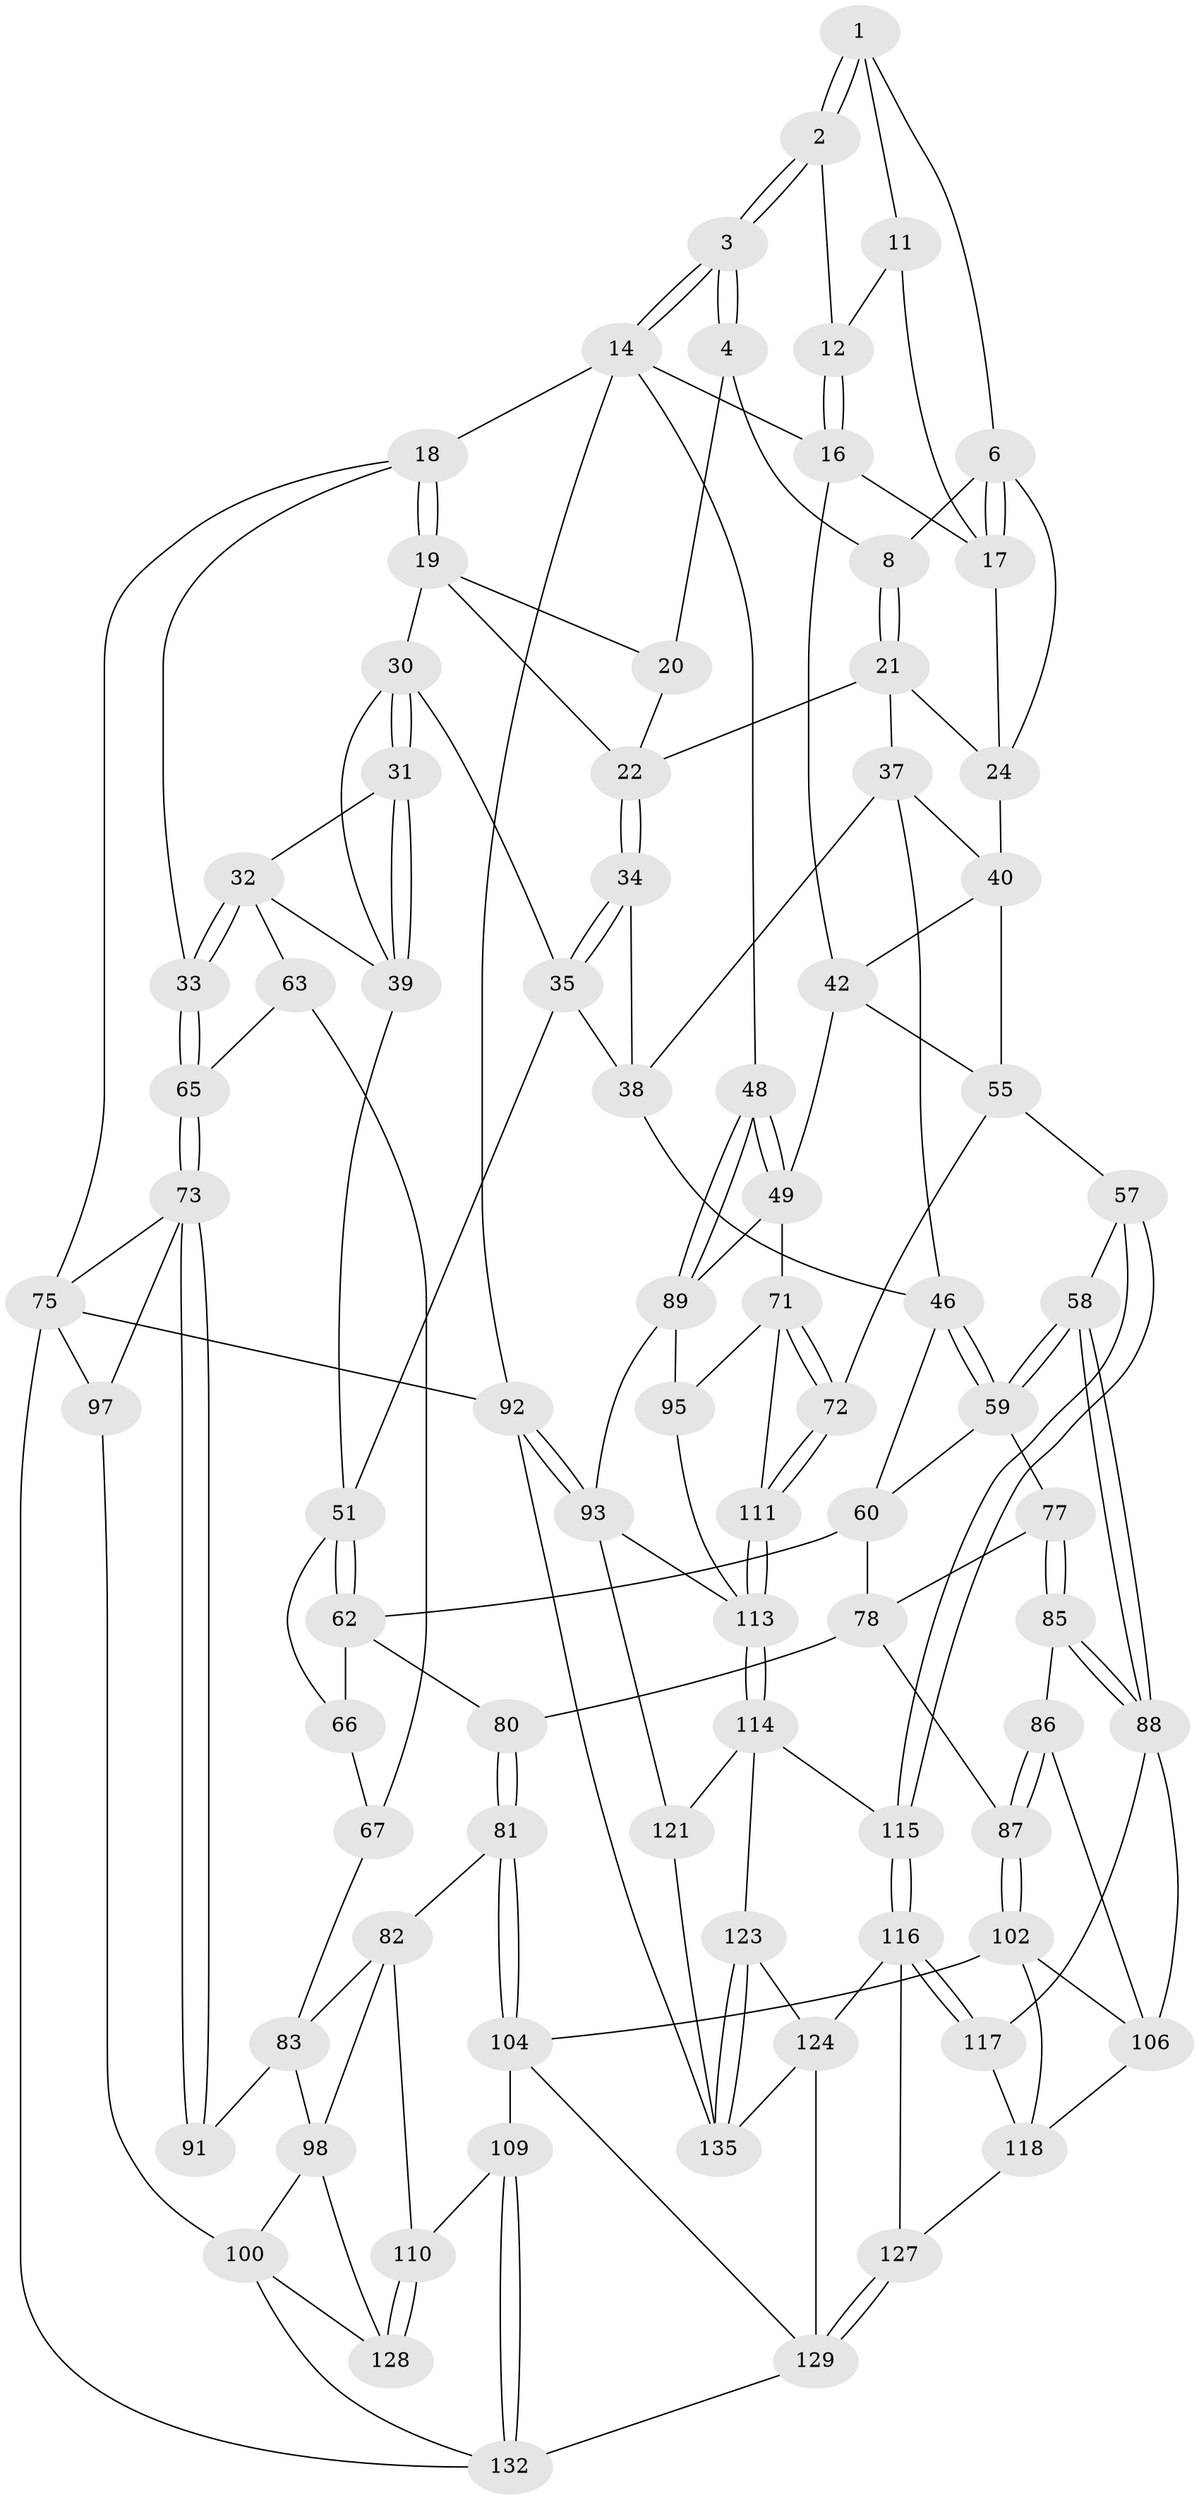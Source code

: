// Generated by graph-tools (version 1.1) at 2025/52/02/27/25 19:52:40]
// undirected, 84 vertices, 190 edges
graph export_dot {
graph [start="1"]
  node [color=gray90,style=filled];
  1 [pos="+0.6874972378560039+0.08513296038293935",super="+5"];
  2 [pos="+1+0",super="+10"];
  3 [pos="+1+0"];
  4 [pos="+0.6058748858630588+0",super="+9"];
  6 [pos="+0.6678919383074596+0.1288168662764956",super="+7"];
  8 [pos="+0.5203909780461281+0.09513938615317281"];
  11 [pos="+0.7252820922372105+0.10593423261908293",super="+13"];
  12 [pos="+0.814818647721704+0.16955041317708308"];
  14 [pos="+1+0",super="+15"];
  16 [pos="+0.8685504420849027+0.29316543385189614",super="+29"];
  17 [pos="+0.7044354461379299+0.18927348578856262",super="+26"];
  18 [pos="+0+0"];
  19 [pos="+0.21337304312662947+0",super="+28"];
  20 [pos="+0.3898760020594649+0"];
  21 [pos="+0.4944137283550066+0.22661403532723784",super="+25"];
  22 [pos="+0.4262613732207103+0.26433572312906123",super="+23"];
  24 [pos="+0.6114289058902126+0.2777089146882072",super="+27"];
  30 [pos="+0.294206822471567+0.2715252820180585",super="+36"];
  31 [pos="+0.03832967415642703+0.2371833310339859"];
  32 [pos="+0.029884233195524735+0.23277777365409397",super="+54"];
  33 [pos="+0+0.047728191913874556"];
  34 [pos="+0.426322739567196+0.31130125710099993"];
  35 [pos="+0.3822683752434611+0.3794495215981952",super="+45"];
  37 [pos="+0.5832504864797945+0.3040423396587665",super="+41"];
  38 [pos="+0.5067204759522145+0.3472114324204673",super="+44"];
  39 [pos="+0.22792979921481415+0.40235246801171193",super="+53"];
  40 [pos="+0.6741186593069286+0.4240294925850278",super="+43"];
  42 [pos="+0.8245524446244584+0.34545141620885733",super="+50"];
  46 [pos="+0.5811056266214301+0.4551049397377895",super="+47"];
  48 [pos="+1+0.36931215633617187"];
  49 [pos="+0.8928506852083907+0.49427713366292714",super="+70"];
  51 [pos="+0.32362428726499937+0.45438229715273276",super="+52"];
  55 [pos="+0.766367497012908+0.5386719497811205",super="+56"];
  57 [pos="+0.7050585414859515+0.6511680402617499"];
  58 [pos="+0.6916839431046282+0.6545972583438642"];
  59 [pos="+0.6464857419816076+0.6038831108932835",super="+68"];
  60 [pos="+0.4872803145957459+0.508543893937246",super="+61"];
  62 [pos="+0.36585450273324266+0.5350487262210999",super="+69"];
  63 [pos="+0.12371319822851307+0.5210804787166196",super="+64"];
  65 [pos="+0+0.4851114719414623"];
  66 [pos="+0.22712577104477208+0.5273886268920506"];
  67 [pos="+0.15925882885190967+0.5643438503235102",super="+79"];
  71 [pos="+0.883475706600622+0.6372076342192959",super="+96"];
  72 [pos="+0.7535195770606137+0.6316004884596162"];
  73 [pos="+0+0.5000867178296521",super="+74"];
  75 [pos="+0+0.9508043459349489",super="+76"];
  77 [pos="+0.5023466133185989+0.6358133166955175"];
  78 [pos="+0.4173635031814774+0.5895349499601122",super="+84"];
  80 [pos="+0.26727184894513256+0.6576817169569162"];
  81 [pos="+0.25660589237179393+0.6659533138985133"];
  82 [pos="+0.2442180792629343+0.6699823225321029",super="+107"];
  83 [pos="+0.16936962967771563+0.6611568390966853",super="+90"];
  85 [pos="+0.5089541531546776+0.6477571735409043"];
  86 [pos="+0.4724805962089193+0.7041983502661815"];
  87 [pos="+0.4238736441386356+0.7282410777684455"];
  88 [pos="+0.6818901761002181+0.6639516592335549",super="+105"];
  89 [pos="+1+0.511666230077253",super="+94"];
  91 [pos="+0.12899366698274625+0.6682263993122602"];
  92 [pos="+1+1"];
  93 [pos="+1+0.820454366705579",super="+120"];
  95 [pos="+1+0.7356168200655406"];
  97 [pos="+0.05035595994648449+0.7030310625556119",super="+101"];
  98 [pos="+0.11021998252785185+0.818449226023331",super="+99"];
  100 [pos="+0.05619946499517792+0.8562667669873553",super="+134"];
  102 [pos="+0.4116674197653058+0.7983846630841526",super="+103"];
  104 [pos="+0.3716068388861755+0.8271958234102349",super="+108"];
  106 [pos="+0.5476059631664937+0.7390413747787362",super="+112"];
  109 [pos="+0.3219581660603692+0.8672509173748268"];
  110 [pos="+0.2841514203823603+0.8673339452916983"];
  111 [pos="+0.8785887972760902+0.7810070022076642"];
  113 [pos="+0.878468820542312+0.7846312575565779",super="+119"];
  114 [pos="+0.8287836006136895+0.8300259430184485",super="+122"];
  115 [pos="+0.7924433849894413+0.8162469986974952"];
  116 [pos="+0.7073514849870758+0.8741354872709354",super="+125"];
  117 [pos="+0.6513262577259792+0.802480619276439"];
  118 [pos="+0.5733237142542046+0.8513305998107585",super="+126"];
  121 [pos="+0.9160198443649306+0.9427750489111321"];
  123 [pos="+0.7757932733654346+0.927637628310625"];
  124 [pos="+0.7362044640307276+0.9114649125237863",super="+130"];
  127 [pos="+0.5522564122676364+1"];
  128 [pos="+0.21325589287725605+0.9610655829040211"];
  129 [pos="+0.5503343388595077+1",super="+131"];
  132 [pos="+0.3597623718096932+1",super="+133"];
  135 [pos="+0.8007080837962922+1",super="+136"];
  1 -- 2;
  1 -- 2;
  1 -- 11;
  1 -- 6;
  2 -- 3;
  2 -- 3;
  2 -- 12;
  3 -- 4;
  3 -- 4;
  3 -- 14;
  3 -- 14;
  4 -- 8;
  4 -- 20;
  6 -- 17;
  6 -- 17;
  6 -- 8;
  6 -- 24;
  8 -- 21;
  8 -- 21;
  11 -- 17;
  11 -- 12;
  12 -- 16;
  12 -- 16;
  14 -- 18;
  14 -- 92;
  14 -- 16;
  14 -- 48;
  16 -- 42;
  16 -- 17;
  17 -- 24;
  18 -- 19;
  18 -- 19;
  18 -- 33;
  18 -- 75;
  19 -- 20;
  19 -- 22;
  19 -- 30;
  20 -- 22;
  21 -- 22;
  21 -- 24;
  21 -- 37;
  22 -- 34;
  22 -- 34;
  24 -- 40;
  30 -- 31;
  30 -- 31;
  30 -- 35;
  30 -- 39;
  31 -- 32;
  31 -- 39;
  31 -- 39;
  32 -- 33;
  32 -- 33;
  32 -- 63;
  32 -- 39;
  33 -- 65;
  33 -- 65;
  34 -- 35;
  34 -- 35;
  34 -- 38;
  35 -- 51;
  35 -- 38;
  37 -- 38;
  37 -- 40;
  37 -- 46;
  38 -- 46;
  39 -- 51;
  40 -- 42;
  40 -- 55;
  42 -- 49;
  42 -- 55;
  46 -- 59;
  46 -- 59;
  46 -- 60;
  48 -- 49;
  48 -- 49;
  48 -- 89;
  48 -- 89;
  49 -- 89;
  49 -- 71;
  51 -- 62;
  51 -- 62;
  51 -- 66;
  55 -- 72;
  55 -- 57;
  57 -- 58;
  57 -- 115;
  57 -- 115;
  58 -- 59;
  58 -- 59;
  58 -- 88;
  58 -- 88;
  59 -- 60;
  59 -- 77;
  60 -- 62;
  60 -- 78;
  62 -- 80;
  62 -- 66;
  63 -- 67 [weight=2];
  63 -- 65;
  65 -- 73;
  65 -- 73;
  66 -- 67;
  67 -- 83;
  71 -- 72;
  71 -- 72;
  71 -- 111;
  71 -- 95;
  72 -- 111;
  72 -- 111;
  73 -- 91;
  73 -- 91;
  73 -- 75;
  73 -- 97;
  75 -- 132;
  75 -- 92;
  75 -- 97;
  77 -- 78;
  77 -- 85;
  77 -- 85;
  78 -- 80;
  78 -- 87;
  80 -- 81;
  80 -- 81;
  81 -- 82;
  81 -- 104;
  81 -- 104;
  82 -- 83;
  82 -- 110;
  82 -- 98;
  83 -- 91;
  83 -- 98;
  85 -- 86;
  85 -- 88;
  85 -- 88;
  86 -- 87;
  86 -- 87;
  86 -- 106;
  87 -- 102;
  87 -- 102;
  88 -- 106;
  88 -- 117;
  89 -- 93;
  89 -- 95;
  92 -- 93;
  92 -- 93;
  92 -- 135;
  93 -- 113;
  93 -- 121;
  95 -- 113;
  97 -- 100;
  98 -- 128;
  98 -- 100;
  100 -- 128;
  100 -- 132;
  102 -- 106;
  102 -- 104;
  102 -- 118;
  104 -- 129;
  104 -- 109;
  106 -- 118;
  109 -- 110;
  109 -- 132;
  109 -- 132;
  110 -- 128;
  110 -- 128;
  111 -- 113;
  111 -- 113;
  113 -- 114;
  113 -- 114;
  114 -- 115;
  114 -- 121;
  114 -- 123;
  115 -- 116;
  115 -- 116;
  116 -- 117;
  116 -- 117;
  116 -- 124;
  116 -- 127;
  117 -- 118;
  118 -- 127;
  121 -- 135;
  123 -- 124;
  123 -- 135;
  123 -- 135;
  124 -- 129;
  124 -- 135;
  127 -- 129;
  127 -- 129;
  129 -- 132;
}
